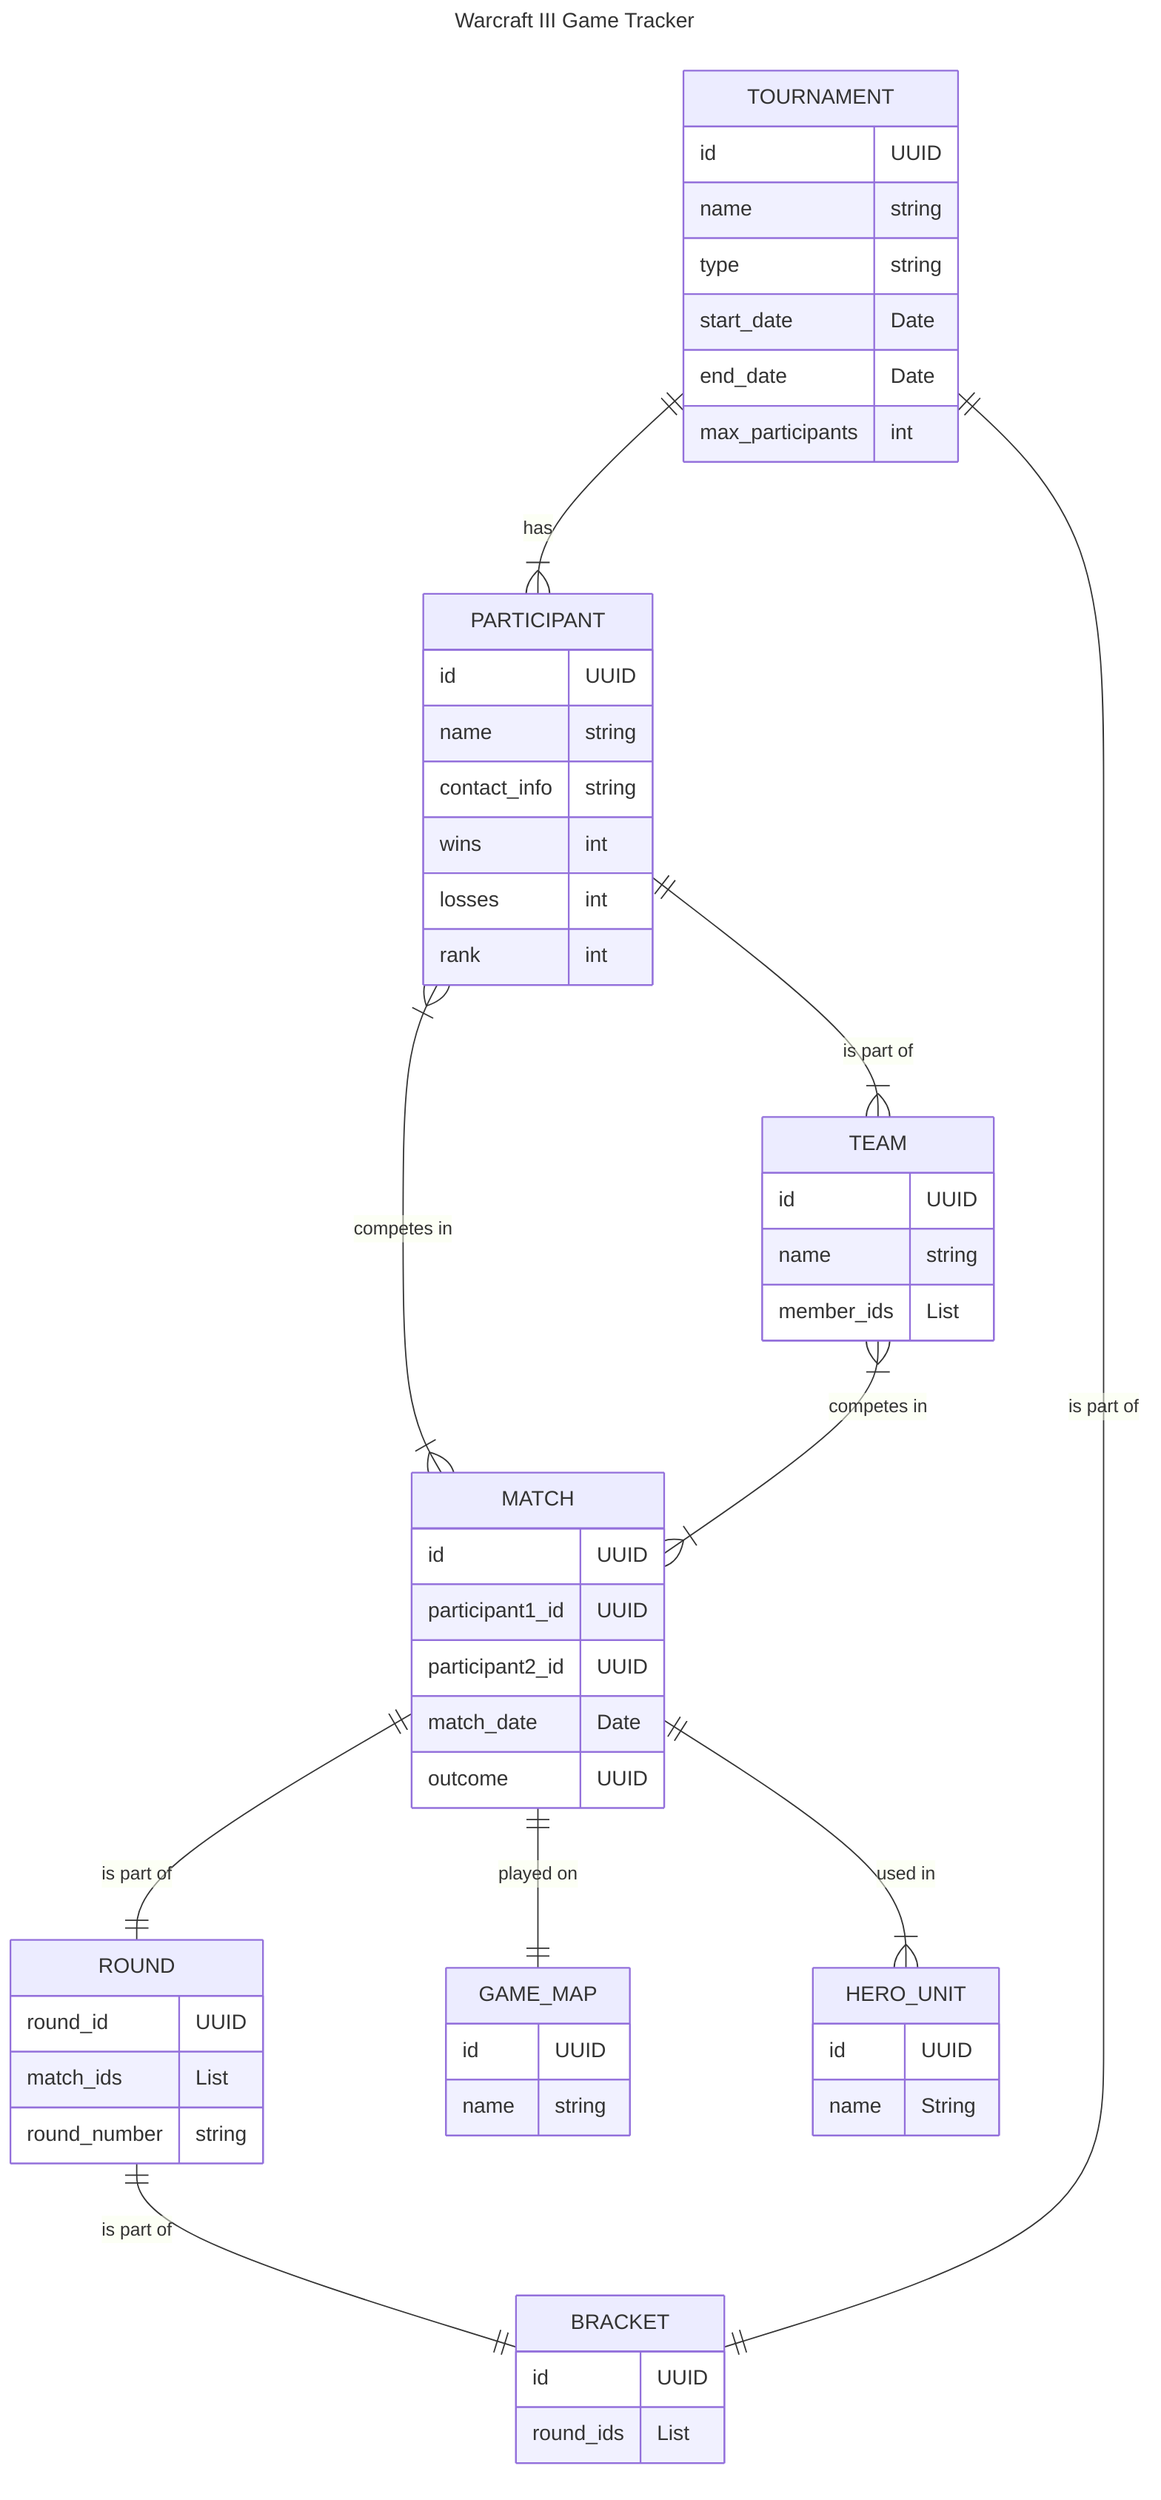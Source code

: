 ---
title: Warcraft III Game Tracker
---
erDiagram
    TOURNAMENT {
        id UUID
        name string
        type string
        start_date Date
        end_date Date
        max_participants int
    }
    PARTICIPANT {
        id UUID
        name string
        contact_info string
        wins int
        losses int
        rank int
    }
    TEAM {
        id UUID
        name string
        member_ids List
    }
    MATCH {
        id UUID
        participant1_id UUID
        participant2_id UUID
        match_date Date
        outcome UUID
    }
    ROUND {
        round_id UUID
        match_ids List
        round_number string
    }
    BRACKET {
        id UUID
        round_ids List
    }
    GAME_MAP {
        id UUID
        name string
    }
    HERO_UNIT {
        id UUID
        name String
    }
    PARTICIPANT ||--|{ TEAM : "is part of"
    PARTICIPANT }|--|{ MATCH : "competes in"
    TEAM }|--|{ MATCH : "competes in"
    MATCH ||--|| ROUND : "is part of"
    ROUND ||--|| BRACKET : "is part of"
    BRACKET ||--|| TOURNAMENT : "is part of"
    MATCH ||--|| GAME_MAP : "played on"
    MATCH ||--|{ HERO_UNIT : "used in"
    TOURNAMENT ||--|{ PARTICIPANT : "has"